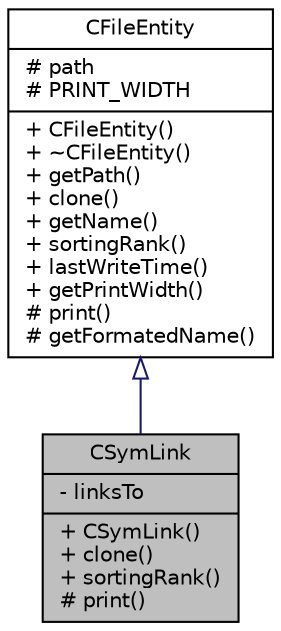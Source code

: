 digraph "CSymLink"
{
 // LATEX_PDF_SIZE
  edge [fontname="Helvetica",fontsize="10",labelfontname="Helvetica",labelfontsize="10"];
  node [fontname="Helvetica",fontsize="10",shape=record];
  Node1 [label="{CSymLink\n|- linksTo\l|+ CSymLink()\l+ clone()\l+ sortingRank()\l# print()\l}",height=0.2,width=0.4,color="black", fillcolor="grey75", style="filled", fontcolor="black",tooltip="Represents symbolic link in filesystem."];
  Node2 -> Node1 [dir="back",color="midnightblue",fontsize="10",style="solid",arrowtail="onormal",fontname="Helvetica"];
  Node2 [label="{CFileEntity\n|# path\l# PRINT_WIDTH\l|+ CFileEntity()\l+ ~CFileEntity()\l+ getPath()\l+ clone()\l+ getName()\l+ sortingRank()\l+ lastWriteTime()\l+ getPrintWidth()\l# print()\l# getFormatedName()\l}",height=0.2,width=0.4,color="black", fillcolor="white", style="filled",URL="$classCFileEntity.html",tooltip="Class to represent filesystem entity (eg. file, folder, link...)"];
}
